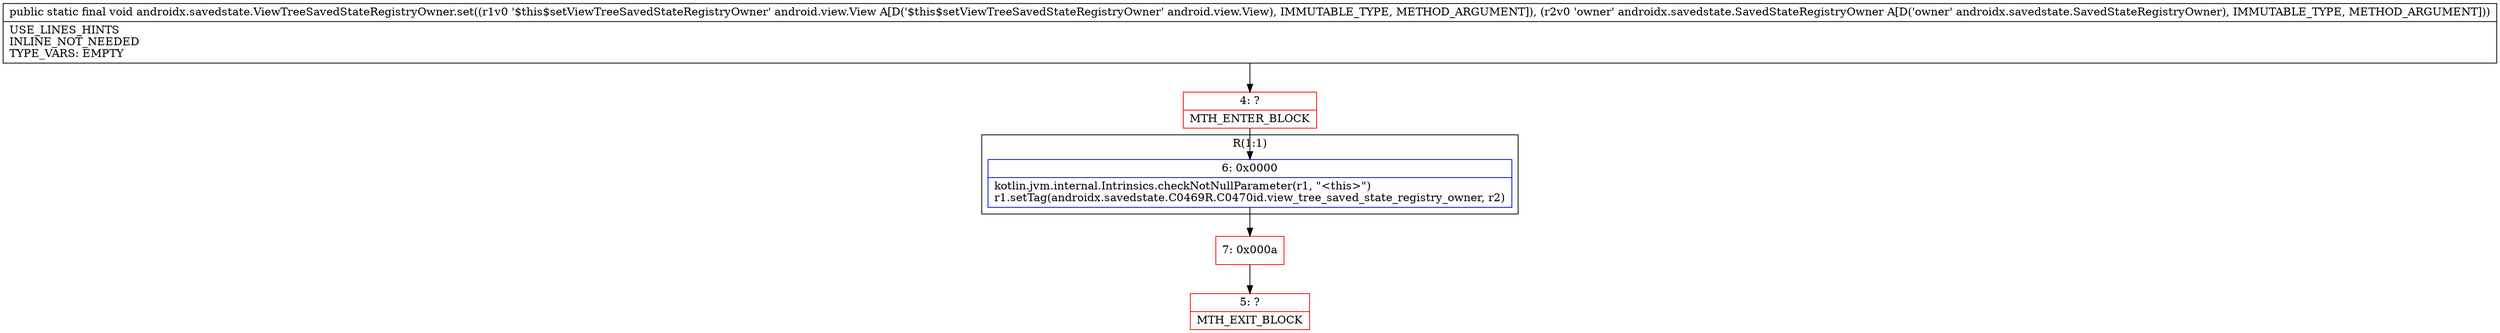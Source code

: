 digraph "CFG forandroidx.savedstate.ViewTreeSavedStateRegistryOwner.set(Landroid\/view\/View;Landroidx\/savedstate\/SavedStateRegistryOwner;)V" {
subgraph cluster_Region_204959134 {
label = "R(1:1)";
node [shape=record,color=blue];
Node_6 [shape=record,label="{6\:\ 0x0000|kotlin.jvm.internal.Intrinsics.checkNotNullParameter(r1, \"\<this\>\")\lr1.setTag(androidx.savedstate.C0469R.C0470id.view_tree_saved_state_registry_owner, r2)\l}"];
}
Node_4 [shape=record,color=red,label="{4\:\ ?|MTH_ENTER_BLOCK\l}"];
Node_7 [shape=record,color=red,label="{7\:\ 0x000a}"];
Node_5 [shape=record,color=red,label="{5\:\ ?|MTH_EXIT_BLOCK\l}"];
MethodNode[shape=record,label="{public static final void androidx.savedstate.ViewTreeSavedStateRegistryOwner.set((r1v0 '$this$setViewTreeSavedStateRegistryOwner' android.view.View A[D('$this$setViewTreeSavedStateRegistryOwner' android.view.View), IMMUTABLE_TYPE, METHOD_ARGUMENT]), (r2v0 'owner' androidx.savedstate.SavedStateRegistryOwner A[D('owner' androidx.savedstate.SavedStateRegistryOwner), IMMUTABLE_TYPE, METHOD_ARGUMENT]))  | USE_LINES_HINTS\lINLINE_NOT_NEEDED\lTYPE_VARS: EMPTY\l}"];
MethodNode -> Node_4;Node_6 -> Node_7;
Node_4 -> Node_6;
Node_7 -> Node_5;
}

